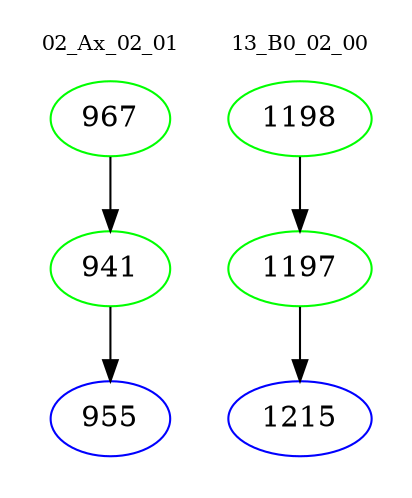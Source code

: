 digraph{
subgraph cluster_0 {
color = white
label = "02_Ax_02_01";
fontsize=10;
T0_967 [label="967", color="green"]
T0_967 -> T0_941 [color="black"]
T0_941 [label="941", color="green"]
T0_941 -> T0_955 [color="black"]
T0_955 [label="955", color="blue"]
}
subgraph cluster_1 {
color = white
label = "13_B0_02_00";
fontsize=10;
T1_1198 [label="1198", color="green"]
T1_1198 -> T1_1197 [color="black"]
T1_1197 [label="1197", color="green"]
T1_1197 -> T1_1215 [color="black"]
T1_1215 [label="1215", color="blue"]
}
}
